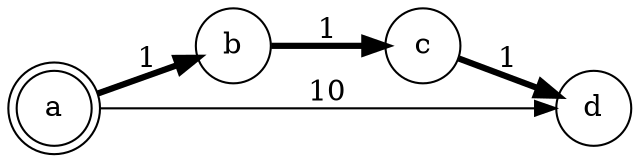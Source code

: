 digraph "" {
        rankdir=LR;
	size="8,5"
	node[shape=doublecircle] a;
	node[shape=circle];
        
        a->b[label="1", penwidth=3];
        b->c[label="1", penwidth=3];
        c->d[label="1", penwidth=3];
        a->d[label="10"];
}